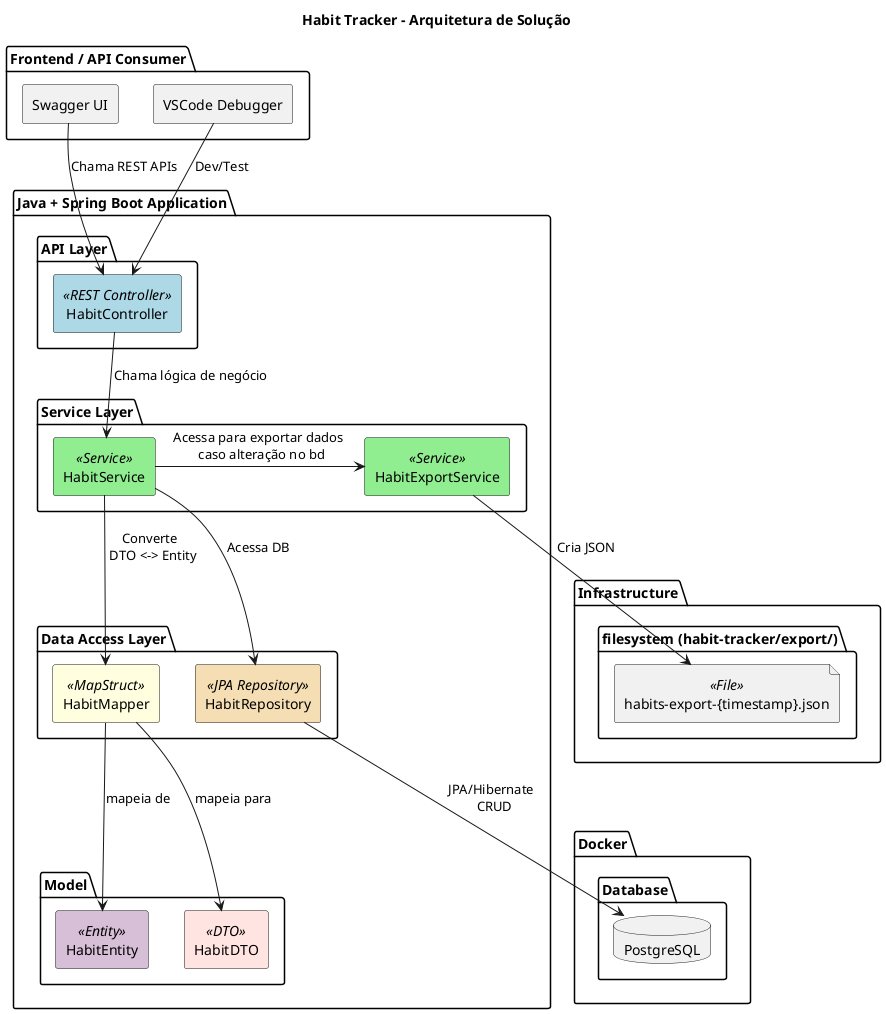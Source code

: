 @startuml HabitTrackerArchitecture

title Habit Tracker - Arquitetura de Solução

skinparam rectangle {
  BackgroundColor<<REST Controller>> LightBlue
  BackgroundColor<<Service>> LightGreen
  BackgroundColor<<JPA Repository>> Wheat
  BackgroundColor<<MapStruct>> LightYellow
  BackgroundColor<<DTO>> MistyRose
  BackgroundColor<<Entity>> Thistle
}

package "Frontend / API Consumer" {
    rectangle "Swagger UI" 
    rectangle "VSCode Debugger"
}

package "Java + Spring Boot Application" {
    package "API Layer" {
        rectangle "HabitController" <<REST Controller>>
    }

    package "Service Layer" {
        rectangle "HabitService" <<Service>>
        rectangle "HabitExportService" <<Service>>
    }

    package "Data Access Layer" {
        rectangle "HabitMapper" <<MapStruct>>
        rectangle "HabitRepository" <<JPA Repository>>
    }

    package "Model" {
        rectangle "HabitEntity" <<Entity>>
        rectangle "HabitDTO" <<DTO>>
    }
}

package "Infrastructure" {
    folder "filesystem (habit-tracker/export/)" {
        file "habits-export-{timestamp}.json" <<File>>
    }
}

package "Docker" {
    package "Database" {
        database "PostgreSQL" as db
    }
}

[Swagger UI] --> [HabitController] : Chama REST APIs
[VSCode Debugger] --> [HabitController] : Dev/Test

[HabitController] --> [HabitService] : Chama lógica de negócio
[HabitService] --> [HabitRepository] : Acessa DB
[HabitService] --> [HabitMapper] : Converte \n DTO <-> Entity
[HabitService] -> [HabitExportService] : Acessa para exportar dados \n caso alteração no bd
[HabitExportService] --> "habits-export-{timestamp}.json" : Cria JSON

[HabitRepository] --> db : JPA/Hibernate \n CRUD
[HabitMapper] --> [HabitDTO] : mapeia para
[HabitMapper] --> [HabitEntity] : mapeia de

@enduml
